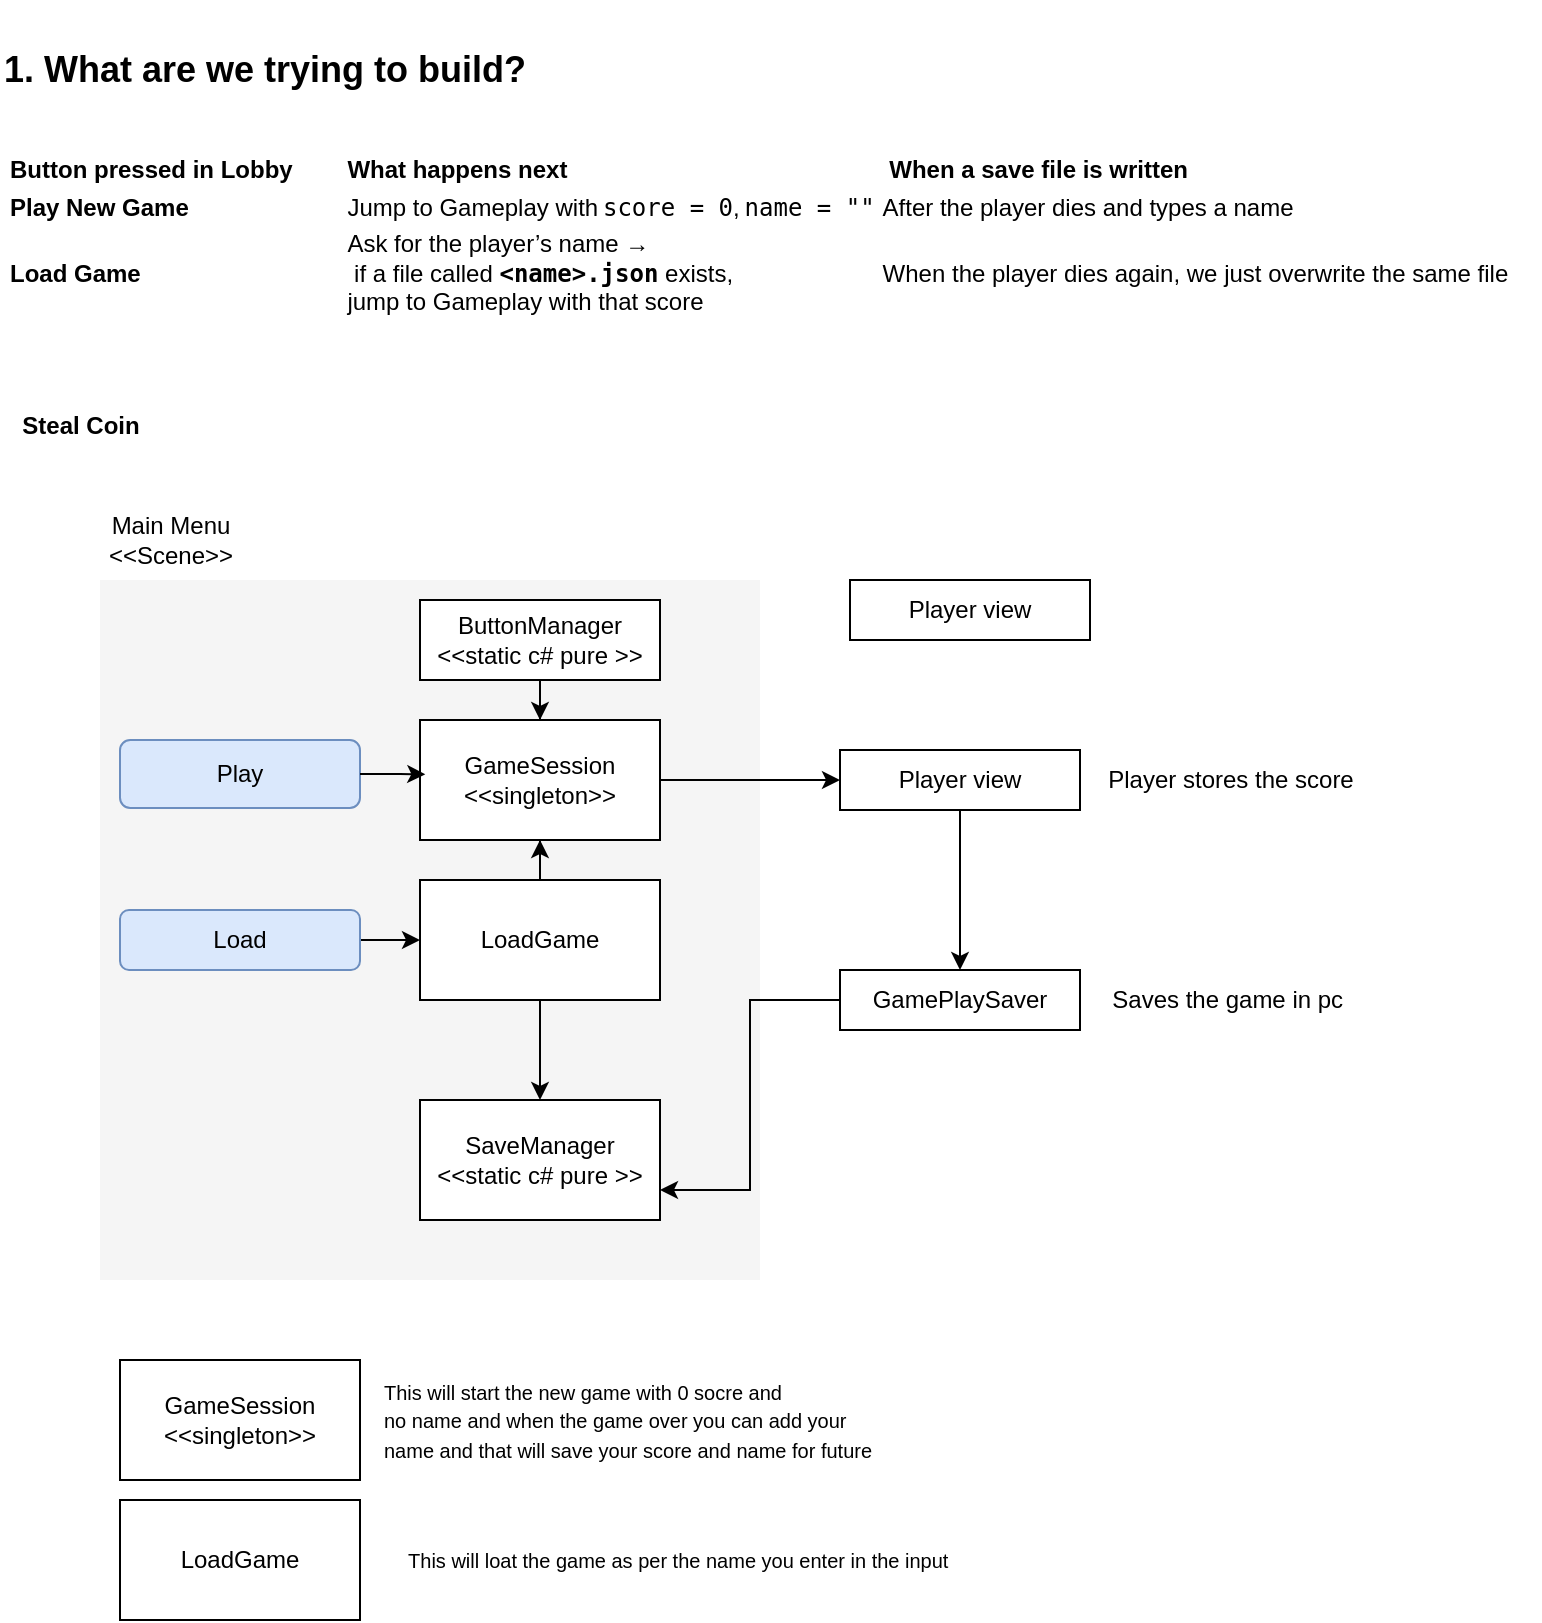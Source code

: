 <mxfile version="27.1.5">
  <diagram name="Page-1" id="PBTKBfvRJndxsldHCs9E">
    <mxGraphModel dx="473" dy="811" grid="1" gridSize="10" guides="1" tooltips="1" connect="1" arrows="1" fold="1" page="1" pageScale="1" pageWidth="1169" pageHeight="827" math="0" shadow="0">
      <root>
        <mxCell id="0" />
        <mxCell id="1" parent="0" />
        <mxCell id="mHNQ8f6ZcZOvH9qMeA8S-1" value="&lt;h2 data-end=&quot;238&quot; data-start=&quot;204&quot;&gt;1. What are we trying to build?&lt;/h2&gt;&lt;br&gt;&lt;div class=&quot;_tableContainer_16hzy_1&quot;&gt;&lt;div class=&quot;_tableWrapper_16hzy_14 group flex w-fit flex-col-reverse&quot; tabindex=&quot;-1&quot;&gt;&lt;table class=&quot;w-fit min-w-(--thread-content-width)&quot; data-end=&quot;725&quot; data-start=&quot;240&quot;&gt;&lt;thead data-end=&quot;321&quot; data-start=&quot;240&quot;&gt;&lt;tr data-end=&quot;321&quot; data-start=&quot;240&quot;&gt;&lt;th data-col-size=&quot;sm&quot; data-end=&quot;270&quot; data-start=&quot;240&quot;&gt;Button pressed in &lt;strong data-end=&quot;269&quot; data-start=&quot;260&quot;&gt;Lobby&amp;nbsp; &amp;nbsp; &amp;nbsp; &amp;nbsp;&lt;/strong&gt;&lt;/th&gt;&lt;th data-col-size=&quot;md&quot; data-end=&quot;290&quot; data-start=&quot;270&quot;&gt;What happens next&lt;/th&gt;&lt;th data-col-size=&quot;md&quot; data-end=&quot;321&quot; data-start=&quot;290&quot;&gt;&amp;nbsp;When a save file is written&lt;/th&gt;&lt;/tr&gt;&lt;/thead&gt;&lt;tbody data-end=&quot;725&quot; data-start=&quot;404&quot;&gt;&lt;tr data-end=&quot;525&quot; data-start=&quot;404&quot;&gt;&lt;td data-col-size=&quot;sm&quot; data-end=&quot;434&quot; data-start=&quot;404&quot;&gt;&lt;strong data-end=&quot;423&quot; data-start=&quot;406&quot;&gt;Play New Game&lt;/strong&gt;&lt;/td&gt;&lt;td data-col-size=&quot;md&quot; data-end=&quot;483&quot; data-start=&quot;434&quot;&gt;Jump to Gameplay with &lt;code data-end=&quot;469&quot; data-start=&quot;458&quot;&gt;score = 0&lt;/code&gt;, &lt;code data-end=&quot;482&quot; data-start=&quot;471&quot;&gt;name = &quot;&quot;&lt;/code&gt;&lt;/td&gt;&lt;td data-col-size=&quot;md&quot; data-end=&quot;525&quot; data-start=&quot;483&quot;&gt;After the player dies and types a name&lt;/td&gt;&lt;/tr&gt;&lt;tr data-end=&quot;725&quot; data-start=&quot;526&quot;&gt;&lt;td data-col-size=&quot;sm&quot; data-end=&quot;556&quot; data-start=&quot;526&quot;&gt;&lt;strong data-end=&quot;541&quot; data-start=&quot;528&quot;&gt;Load Game&lt;/strong&gt;&lt;/td&gt;&lt;td data-col-size=&quot;md&quot; data-end=&quot;662&quot; data-start=&quot;556&quot;&gt;Ask for the player’s name →&lt;br&gt;&amp;nbsp;if a file called &lt;strong data-end=&quot;620&quot; data-start=&quot;603&quot;&gt;&lt;code data-end=&quot;618&quot; data-start=&quot;605&quot;&gt;&amp;lt;name&amp;gt;.json&lt;/code&gt;&lt;/strong&gt; exists,&lt;br&gt;jump to Gameplay with that score&lt;/td&gt;&lt;td data-col-size=&quot;md&quot; data-end=&quot;725&quot; data-start=&quot;662&quot;&gt;When the player dies again, we just overwrite the same file&lt;/td&gt;&lt;/tr&gt;&lt;/tbody&gt;&lt;/table&gt;&lt;/div&gt;&lt;/div&gt;" style="text;html=1;align=left;verticalAlign=middle;resizable=0;points=[];autosize=1;strokeColor=none;fillColor=none;" vertex="1" parent="1">
          <mxGeometry x="30" y="20" width="770" height="170" as="geometry" />
        </mxCell>
        <mxCell id="mHNQ8f6ZcZOvH9qMeA8S-2" value="&lt;b&gt;Steal Coin&lt;/b&gt;" style="text;html=1;align=center;verticalAlign=middle;resizable=0;points=[];autosize=1;strokeColor=none;fillColor=none;" vertex="1" parent="1">
          <mxGeometry x="30" y="218" width="80" height="30" as="geometry" />
        </mxCell>
        <mxCell id="mHNQ8f6ZcZOvH9qMeA8S-3" value="" style="html=1;whiteSpace=wrap;align=left;fillColor=#f5f5f5;fontColor=#333333;strokeColor=none;" vertex="1" parent="1">
          <mxGeometry x="80" y="310" width="330" height="350" as="geometry" />
        </mxCell>
        <mxCell id="mHNQ8f6ZcZOvH9qMeA8S-21" style="edgeStyle=orthogonalEdgeStyle;rounded=0;orthogonalLoop=1;jettySize=auto;html=1;" edge="1" parent="1" source="mHNQ8f6ZcZOvH9qMeA8S-5" target="mHNQ8f6ZcZOvH9qMeA8S-22">
          <mxGeometry relative="1" as="geometry">
            <mxPoint x="510" y="410" as="targetPoint" />
          </mxGeometry>
        </mxCell>
        <mxCell id="mHNQ8f6ZcZOvH9qMeA8S-5" value="GameSession&lt;div&gt;&amp;lt;&amp;lt;singleton&amp;gt;&amp;gt;&lt;/div&gt;" style="rounded=0;whiteSpace=wrap;html=1;" vertex="1" parent="1">
          <mxGeometry x="240" y="380" width="120" height="60" as="geometry" />
        </mxCell>
        <mxCell id="mHNQ8f6ZcZOvH9qMeA8S-30" style="edgeStyle=orthogonalEdgeStyle;rounded=0;orthogonalLoop=1;jettySize=auto;html=1;entryX=0.5;entryY=1;entryDx=0;entryDy=0;" edge="1" parent="1" source="mHNQ8f6ZcZOvH9qMeA8S-6" target="mHNQ8f6ZcZOvH9qMeA8S-5">
          <mxGeometry relative="1" as="geometry" />
        </mxCell>
        <mxCell id="mHNQ8f6ZcZOvH9qMeA8S-39" style="edgeStyle=orthogonalEdgeStyle;rounded=0;orthogonalLoop=1;jettySize=auto;html=1;" edge="1" parent="1" source="mHNQ8f6ZcZOvH9qMeA8S-6" target="mHNQ8f6ZcZOvH9qMeA8S-13">
          <mxGeometry relative="1" as="geometry" />
        </mxCell>
        <mxCell id="mHNQ8f6ZcZOvH9qMeA8S-6" value="LoadGame" style="rounded=0;whiteSpace=wrap;html=1;" vertex="1" parent="1">
          <mxGeometry x="240" y="460" width="120" height="60" as="geometry" />
        </mxCell>
        <mxCell id="mHNQ8f6ZcZOvH9qMeA8S-7" value="Play" style="rounded=1;whiteSpace=wrap;html=1;fillColor=#dae8fc;strokeColor=#6c8ebf;" vertex="1" parent="1">
          <mxGeometry x="90" y="390" width="120" height="34" as="geometry" />
        </mxCell>
        <mxCell id="mHNQ8f6ZcZOvH9qMeA8S-10" style="edgeStyle=orthogonalEdgeStyle;rounded=0;orthogonalLoop=1;jettySize=auto;html=1;entryX=0;entryY=0.5;entryDx=0;entryDy=0;" edge="1" parent="1" source="mHNQ8f6ZcZOvH9qMeA8S-8" target="mHNQ8f6ZcZOvH9qMeA8S-6">
          <mxGeometry relative="1" as="geometry" />
        </mxCell>
        <mxCell id="mHNQ8f6ZcZOvH9qMeA8S-8" value="Load" style="rounded=1;whiteSpace=wrap;html=1;fillColor=#dae8fc;strokeColor=#6c8ebf;" vertex="1" parent="1">
          <mxGeometry x="90" y="475" width="120" height="30" as="geometry" />
        </mxCell>
        <mxCell id="mHNQ8f6ZcZOvH9qMeA8S-9" style="edgeStyle=orthogonalEdgeStyle;rounded=0;orthogonalLoop=1;jettySize=auto;html=1;entryX=0.022;entryY=0.453;entryDx=0;entryDy=0;entryPerimeter=0;" edge="1" parent="1" source="mHNQ8f6ZcZOvH9qMeA8S-7" target="mHNQ8f6ZcZOvH9qMeA8S-5">
          <mxGeometry relative="1" as="geometry" />
        </mxCell>
        <mxCell id="mHNQ8f6ZcZOvH9qMeA8S-11" value="&lt;font style=&quot;font-size: 10px;&quot;&gt;This will start the new game with 0 socre and&amp;nbsp;&amp;nbsp;&lt;/font&gt;&lt;div&gt;&lt;font style=&quot;font-size: 10px;&quot;&gt;no name and when the game over you can add your&amp;nbsp;&lt;/font&gt;&lt;div&gt;&lt;font style=&quot;font-size: 10px;&quot;&gt;name and that will save your score and name for future&lt;/font&gt;&lt;/div&gt;&lt;/div&gt;" style="text;html=1;align=left;verticalAlign=middle;resizable=0;points=[];autosize=1;strokeColor=none;fillColor=none;" vertex="1" parent="1">
          <mxGeometry x="220" y="700" width="270" height="60" as="geometry" />
        </mxCell>
        <mxCell id="mHNQ8f6ZcZOvH9qMeA8S-12" value="&lt;font style=&quot;font-size: 10px;&quot;&gt;This will loat the game as per the name you enter in the input&amp;nbsp;&lt;/font&gt;" style="text;html=1;align=center;verticalAlign=middle;resizable=0;points=[];autosize=1;strokeColor=none;fillColor=none;" vertex="1" parent="1">
          <mxGeometry x="220" y="785" width="300" height="30" as="geometry" />
        </mxCell>
        <mxCell id="mHNQ8f6ZcZOvH9qMeA8S-13" value="SaveManager&lt;div&gt;&amp;lt;&amp;lt;static c# pure &amp;gt;&amp;gt;&lt;/div&gt;" style="rounded=0;whiteSpace=wrap;html=1;" vertex="1" parent="1">
          <mxGeometry x="240" y="570" width="120" height="60" as="geometry" />
        </mxCell>
        <mxCell id="mHNQ8f6ZcZOvH9qMeA8S-15" value="&lt;span style=&quot;text-align: left; text-wrap-mode: wrap;&quot;&gt;Main Menu&lt;/span&gt;&lt;div style=&quot;text-align: left; text-wrap-mode: wrap;&quot;&gt;&amp;lt;&amp;lt;Scene&amp;gt;&amp;gt;&lt;/div&gt;" style="text;html=1;align=center;verticalAlign=middle;resizable=0;points=[];autosize=1;strokeColor=none;fillColor=none;" vertex="1" parent="1">
          <mxGeometry x="70" y="270" width="90" height="40" as="geometry" />
        </mxCell>
        <mxCell id="mHNQ8f6ZcZOvH9qMeA8S-31" style="edgeStyle=orthogonalEdgeStyle;rounded=0;orthogonalLoop=1;jettySize=auto;html=1;entryX=0.5;entryY=0;entryDx=0;entryDy=0;" edge="1" parent="1" source="mHNQ8f6ZcZOvH9qMeA8S-16" target="mHNQ8f6ZcZOvH9qMeA8S-5">
          <mxGeometry relative="1" as="geometry" />
        </mxCell>
        <mxCell id="mHNQ8f6ZcZOvH9qMeA8S-16" value="ButtonManager&lt;div&gt;&amp;lt;&amp;lt;static c# pure &amp;gt;&amp;gt;&lt;/div&gt;" style="rounded=0;whiteSpace=wrap;html=1;" vertex="1" parent="1">
          <mxGeometry x="240" y="320" width="120" height="40" as="geometry" />
        </mxCell>
        <mxCell id="mHNQ8f6ZcZOvH9qMeA8S-17" value="GameSession&lt;div&gt;&amp;lt;&amp;lt;singleton&amp;gt;&amp;gt;&lt;/div&gt;" style="rounded=0;whiteSpace=wrap;html=1;" vertex="1" parent="1">
          <mxGeometry x="90" y="700" width="120" height="60" as="geometry" />
        </mxCell>
        <mxCell id="mHNQ8f6ZcZOvH9qMeA8S-18" value="LoadGame" style="rounded=0;whiteSpace=wrap;html=1;" vertex="1" parent="1">
          <mxGeometry x="90" y="770" width="120" height="60" as="geometry" />
        </mxCell>
        <mxCell id="mHNQ8f6ZcZOvH9qMeA8S-36" style="edgeStyle=orthogonalEdgeStyle;rounded=0;orthogonalLoop=1;jettySize=auto;html=1;entryX=0.5;entryY=0;entryDx=0;entryDy=0;" edge="1" parent="1" source="mHNQ8f6ZcZOvH9qMeA8S-22" target="mHNQ8f6ZcZOvH9qMeA8S-35">
          <mxGeometry relative="1" as="geometry" />
        </mxCell>
        <mxCell id="mHNQ8f6ZcZOvH9qMeA8S-22" value="Player view" style="rounded=0;whiteSpace=wrap;html=1;" vertex="1" parent="1">
          <mxGeometry x="450" y="395" width="120" height="30" as="geometry" />
        </mxCell>
        <mxCell id="mHNQ8f6ZcZOvH9qMeA8S-34" value="Player stores the score" style="text;html=1;align=center;verticalAlign=middle;resizable=0;points=[];autosize=1;strokeColor=none;fillColor=none;" vertex="1" parent="1">
          <mxGeometry x="570" y="395" width="150" height="30" as="geometry" />
        </mxCell>
        <mxCell id="mHNQ8f6ZcZOvH9qMeA8S-38" style="edgeStyle=orthogonalEdgeStyle;rounded=0;orthogonalLoop=1;jettySize=auto;html=1;entryX=1;entryY=0.75;entryDx=0;entryDy=0;" edge="1" parent="1" source="mHNQ8f6ZcZOvH9qMeA8S-35" target="mHNQ8f6ZcZOvH9qMeA8S-13">
          <mxGeometry relative="1" as="geometry" />
        </mxCell>
        <mxCell id="mHNQ8f6ZcZOvH9qMeA8S-35" value="GamePlaySaver" style="rounded=0;whiteSpace=wrap;html=1;" vertex="1" parent="1">
          <mxGeometry x="450" y="505" width="120" height="30" as="geometry" />
        </mxCell>
        <mxCell id="mHNQ8f6ZcZOvH9qMeA8S-37" value="Saves the game in pc&amp;nbsp;" style="text;html=1;align=center;verticalAlign=middle;resizable=0;points=[];autosize=1;strokeColor=none;fillColor=none;" vertex="1" parent="1">
          <mxGeometry x="575" y="505" width="140" height="30" as="geometry" />
        </mxCell>
        <mxCell id="mHNQ8f6ZcZOvH9qMeA8S-40" value="Player view" style="rounded=0;whiteSpace=wrap;html=1;" vertex="1" parent="1">
          <mxGeometry x="455" y="310" width="120" height="30" as="geometry" />
        </mxCell>
      </root>
    </mxGraphModel>
  </diagram>
</mxfile>
